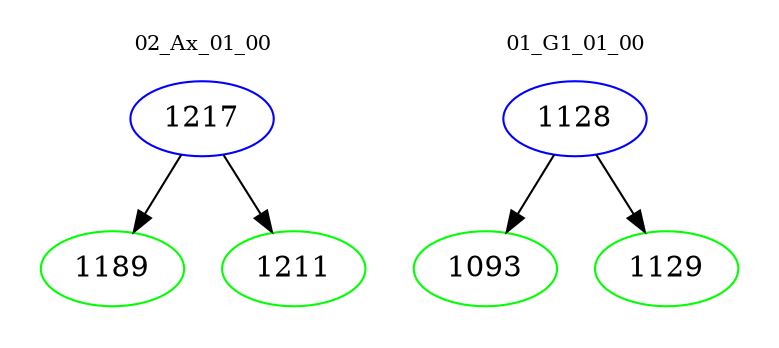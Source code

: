 digraph{
subgraph cluster_0 {
color = white
label = "02_Ax_01_00";
fontsize=10;
T0_1217 [label="1217", color="blue"]
T0_1217 -> T0_1189 [color="black"]
T0_1189 [label="1189", color="green"]
T0_1217 -> T0_1211 [color="black"]
T0_1211 [label="1211", color="green"]
}
subgraph cluster_1 {
color = white
label = "01_G1_01_00";
fontsize=10;
T1_1128 [label="1128", color="blue"]
T1_1128 -> T1_1093 [color="black"]
T1_1093 [label="1093", color="green"]
T1_1128 -> T1_1129 [color="black"]
T1_1129 [label="1129", color="green"]
}
}
